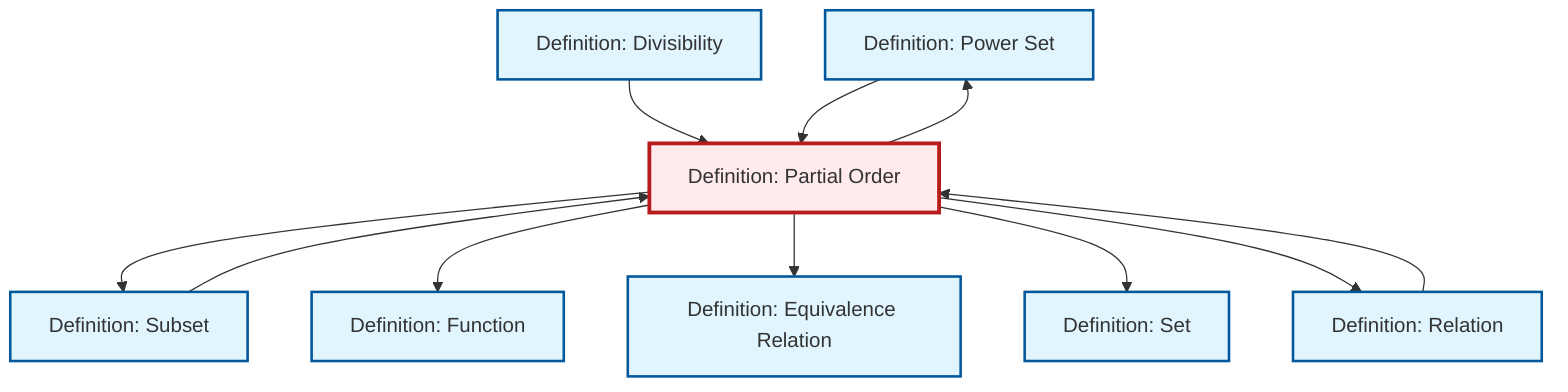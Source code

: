 graph TD
    classDef definition fill:#e1f5fe,stroke:#01579b,stroke-width:2px
    classDef theorem fill:#f3e5f5,stroke:#4a148c,stroke-width:2px
    classDef axiom fill:#fff3e0,stroke:#e65100,stroke-width:2px
    classDef example fill:#e8f5e9,stroke:#1b5e20,stroke-width:2px
    classDef current fill:#ffebee,stroke:#b71c1c,stroke-width:3px
    def-set["Definition: Set"]:::definition
    def-power-set["Definition: Power Set"]:::definition
    def-partial-order["Definition: Partial Order"]:::definition
    def-function["Definition: Function"]:::definition
    def-subset["Definition: Subset"]:::definition
    def-equivalence-relation["Definition: Equivalence Relation"]:::definition
    def-relation["Definition: Relation"]:::definition
    def-divisibility["Definition: Divisibility"]:::definition
    def-partial-order --> def-subset
    def-partial-order --> def-function
    def-subset --> def-partial-order
    def-partial-order --> def-equivalence-relation
    def-relation --> def-partial-order
    def-divisibility --> def-partial-order
    def-partial-order --> def-set
    def-partial-order --> def-power-set
    def-power-set --> def-partial-order
    def-partial-order --> def-relation
    class def-partial-order current